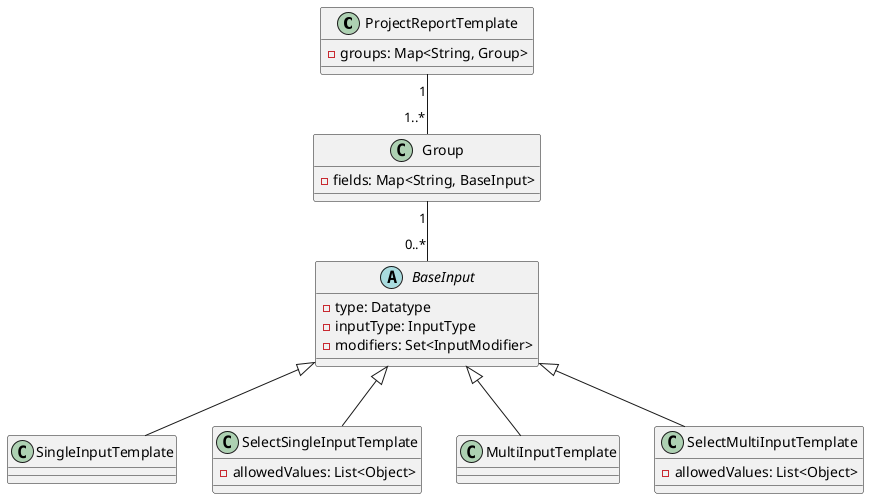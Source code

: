 @startuml Transparent_old_datastructure
Class ProjectReportTemplate{
- groups: Map<String, Group>
}
Class Group{
- fields: Map<String, BaseInput>
}
abstract Class BaseInput{
- type: Datatype
- inputType: InputType
- modifiers: Set<InputModifier>
}
Class SingleInputTemplate{
}
Class SelectSingleInputTemplate{
- allowedValues: List<Object>
}
Class MultiInputTemplate{
}
Class SelectMultiInputTemplate{
- allowedValues: List<Object>
}

BaseInput <|-- SingleInputTemplate
BaseInput <|-- SelectSingleInputTemplate
BaseInput <|-- MultiInputTemplate
BaseInput <|-- SelectMultiInputTemplate

ProjectReportTemplate "1" -- "1..*" Group
Group "1" -- "0..*" BaseInput
@enduml